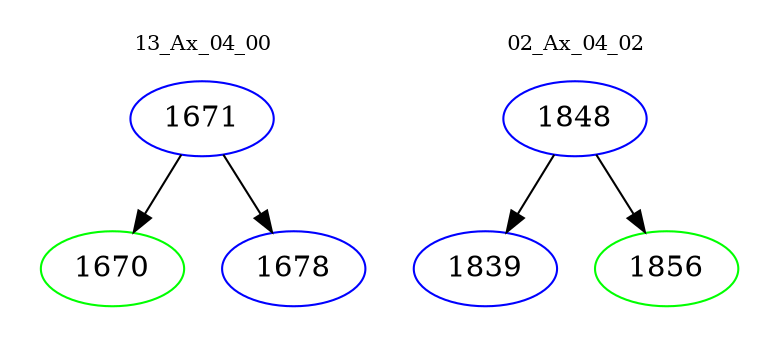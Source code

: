 digraph{
subgraph cluster_0 {
color = white
label = "13_Ax_04_00";
fontsize=10;
T0_1671 [label="1671", color="blue"]
T0_1671 -> T0_1670 [color="black"]
T0_1670 [label="1670", color="green"]
T0_1671 -> T0_1678 [color="black"]
T0_1678 [label="1678", color="blue"]
}
subgraph cluster_1 {
color = white
label = "02_Ax_04_02";
fontsize=10;
T1_1848 [label="1848", color="blue"]
T1_1848 -> T1_1839 [color="black"]
T1_1839 [label="1839", color="blue"]
T1_1848 -> T1_1856 [color="black"]
T1_1856 [label="1856", color="green"]
}
}
